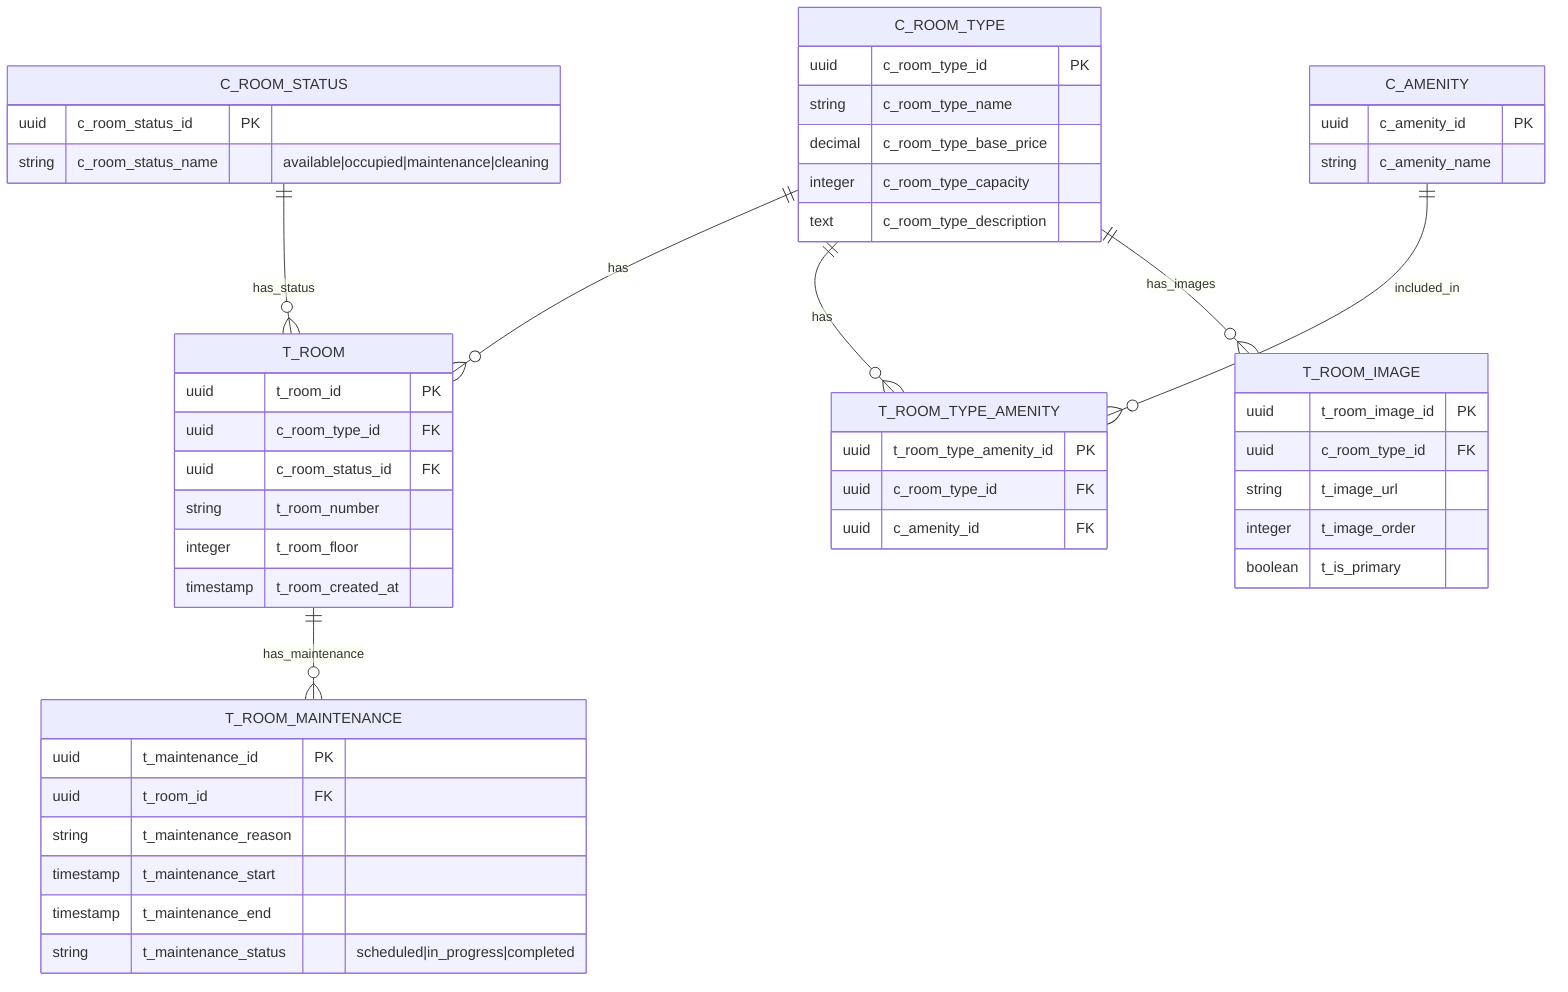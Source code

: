 erDiagram
    %% ========= CATÁLOGOS =========
    C_ROOM_TYPE {
        uuid c_room_type_id PK
        string c_room_type_name
        decimal c_room_type_base_price
        integer c_room_type_capacity
        text c_room_type_description
    }

    C_AMENITY {
        uuid c_amenity_id PK
        string c_amenity_name
    }

    C_ROOM_STATUS {
        uuid c_room_status_id PK
        string c_room_status_name "available|occupied|maintenance|cleaning"
    }

    %% ========= TRANSACCIONALES =========
    T_ROOM {
        uuid t_room_id PK
        uuid c_room_type_id FK
        uuid c_room_status_id FK
        string t_room_number
        integer t_room_floor
        timestamp t_room_created_at
    }

    T_ROOM_TYPE_AMENITY {
        uuid t_room_type_amenity_id PK
        uuid c_room_type_id FK
        uuid c_amenity_id FK
    }

    T_ROOM_IMAGE {
        uuid t_room_image_id PK
        uuid c_room_type_id FK
        string t_image_url
        integer t_image_order
        boolean t_is_primary
    }

    T_ROOM_MAINTENANCE {
        uuid t_maintenance_id PK
        uuid t_room_id FK
        string t_maintenance_reason
        timestamp t_maintenance_start
        timestamp t_maintenance_end
        string t_maintenance_status "scheduled|in_progress|completed"
    }

    %% ========= RELACIONES =========
    C_ROOM_TYPE ||--o{ T_ROOM : "has"
    C_ROOM_TYPE ||--o{ T_ROOM_TYPE_AMENITY : "has"
    C_AMENITY ||--o{ T_ROOM_TYPE_AMENITY : "included_in"
    C_ROOM_STATUS ||--o{ T_ROOM : "has_status"
    C_ROOM_TYPE ||--o{ T_ROOM_IMAGE : "has_images"
    T_ROOM ||--o{ T_ROOM_MAINTENANCE : "has_maintenance"